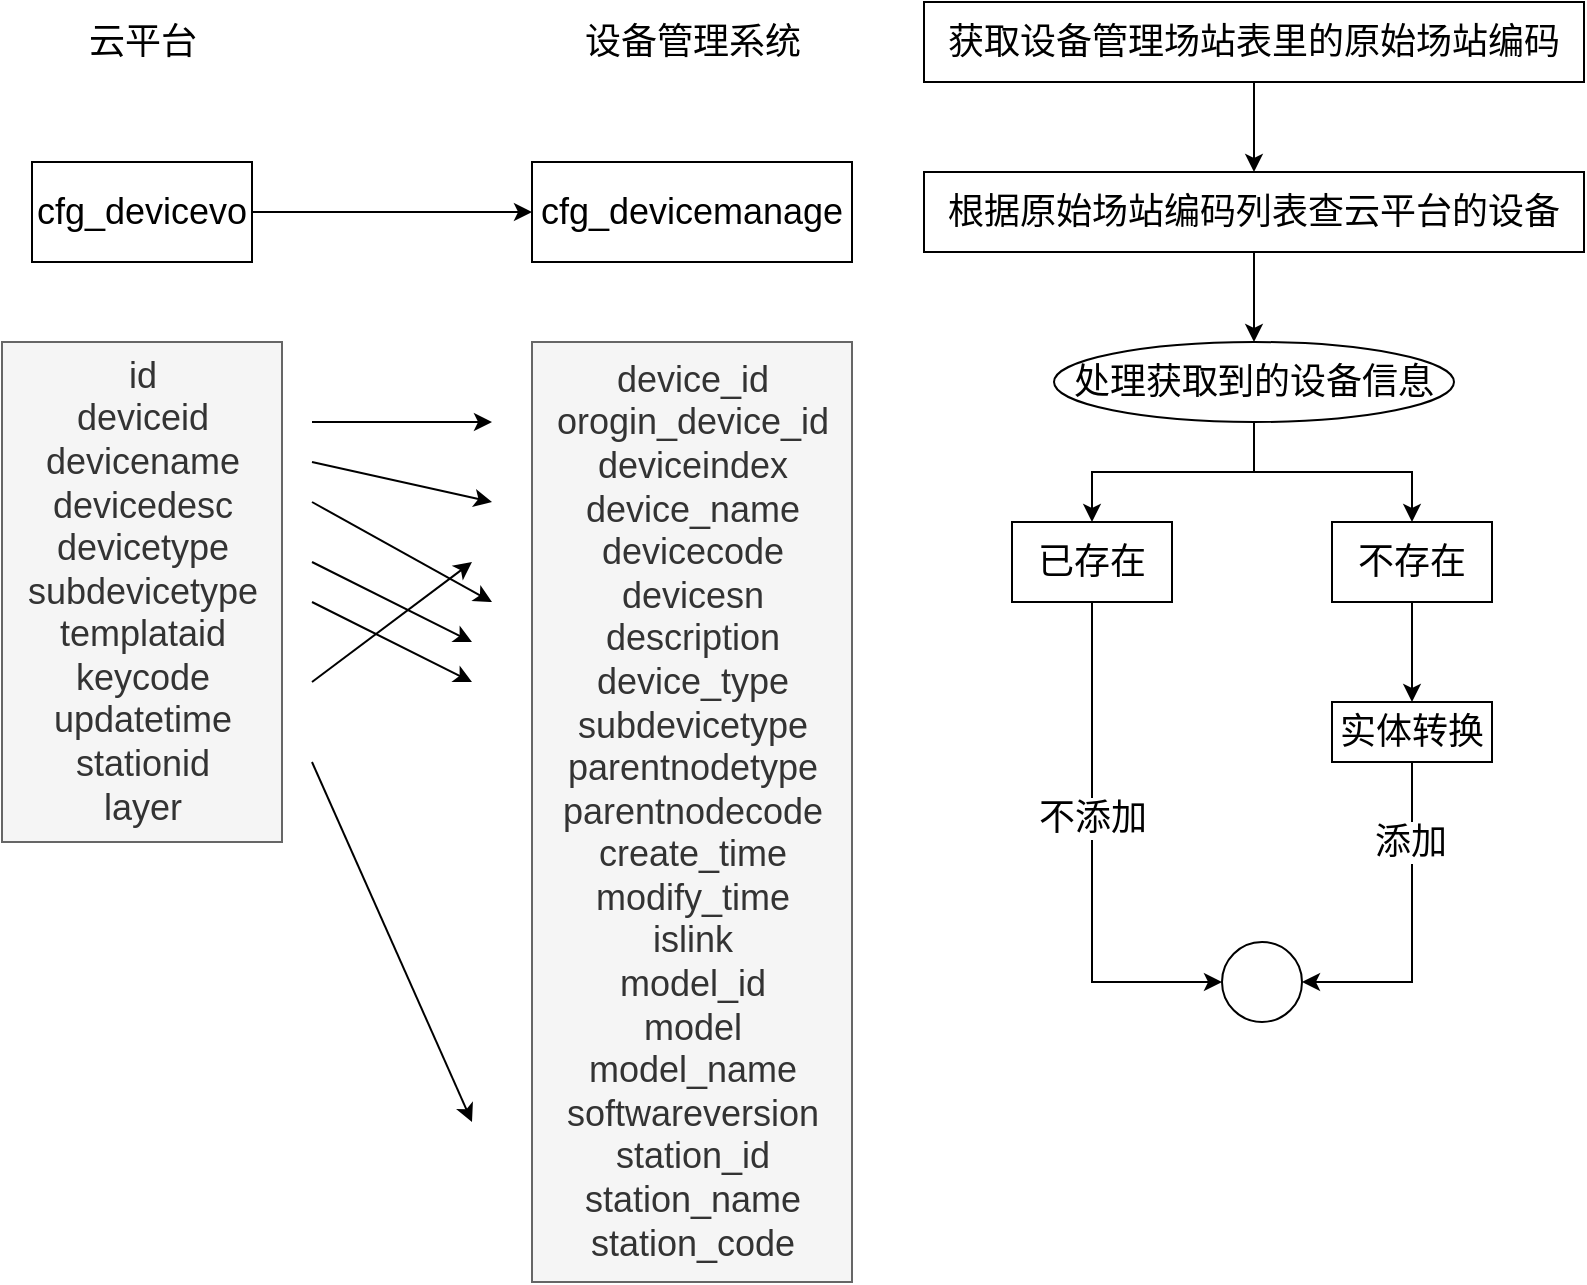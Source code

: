 <mxfile version="20.5.1" type="github">
  <diagram id="RVg4EVnoidol94rYpOU9" name="第 1 页">
    <mxGraphModel dx="1422" dy="762" grid="1" gridSize="10" guides="1" tooltips="1" connect="1" arrows="1" fold="1" page="1" pageScale="1" pageWidth="827" pageHeight="1169" math="0" shadow="0">
      <root>
        <mxCell id="0" />
        <mxCell id="1" parent="0" />
        <mxCell id="31tbs3IESmnnOtS51sWp-5" style="edgeStyle=orthogonalEdgeStyle;rounded=0;orthogonalLoop=1;jettySize=auto;html=1;exitX=1;exitY=0.5;exitDx=0;exitDy=0;entryX=0;entryY=0.5;entryDx=0;entryDy=0;fontSize=18;" parent="1" source="31tbs3IESmnnOtS51sWp-1" target="31tbs3IESmnnOtS51sWp-3" edge="1">
          <mxGeometry relative="1" as="geometry" />
        </mxCell>
        <mxCell id="31tbs3IESmnnOtS51sWp-1" value="&lt;font style=&quot;font-size: 18px;&quot;&gt;cfg_devicevo&lt;/font&gt;" style="rounded=0;whiteSpace=wrap;html=1;" parent="1" vertex="1">
          <mxGeometry x="30" y="90" width="110" height="50" as="geometry" />
        </mxCell>
        <mxCell id="31tbs3IESmnnOtS51sWp-2" value="云平台" style="text;html=1;align=center;verticalAlign=middle;resizable=0;points=[];autosize=1;strokeColor=none;fillColor=none;fontSize=18;" parent="1" vertex="1">
          <mxGeometry x="45" y="10" width="80" height="40" as="geometry" />
        </mxCell>
        <mxCell id="31tbs3IESmnnOtS51sWp-3" value="&lt;font style=&quot;font-size: 18px;&quot;&gt;cfg_devicemanage&lt;/font&gt;" style="rounded=0;whiteSpace=wrap;html=1;" parent="1" vertex="1">
          <mxGeometry x="280" y="90" width="160" height="50" as="geometry" />
        </mxCell>
        <mxCell id="31tbs3IESmnnOtS51sWp-4" value="设备管理系统" style="text;html=1;align=center;verticalAlign=middle;resizable=0;points=[];autosize=1;strokeColor=none;fillColor=none;fontSize=18;" parent="1" vertex="1">
          <mxGeometry x="295" y="10" width="130" height="40" as="geometry" />
        </mxCell>
        <mxCell id="31tbs3IESmnnOtS51sWp-6" value="id&lt;br&gt;deviceid&lt;br&gt;devicename&lt;br&gt;devicedesc&lt;br&gt;devicetype&lt;br&gt;subdevicetype&lt;br&gt;templataid&lt;br&gt;keycode&lt;br&gt;updatetime&lt;br&gt;stationid&lt;br&gt;layer" style="text;html=1;align=center;verticalAlign=middle;resizable=0;points=[];autosize=1;strokeColor=#666666;fillColor=#f5f5f5;fontSize=18;fontColor=#333333;" parent="1" vertex="1">
          <mxGeometry x="15" y="180" width="140" height="250" as="geometry" />
        </mxCell>
        <mxCell id="31tbs3IESmnnOtS51sWp-7" value="device_id&lt;br&gt;orogin_device_id&lt;br&gt;deviceindex&lt;br&gt;device_name&lt;br&gt;devicecode&lt;br&gt;devicesn&lt;br&gt;description&lt;br&gt;device_type&lt;br&gt;subdevicetype&lt;br&gt;parentnodetype&lt;br&gt;parentnodecode&lt;br&gt;create_time&lt;br&gt;modify_time&lt;br&gt;islink&lt;br&gt;model_id&lt;br&gt;model&lt;br&gt;model_name&lt;br&gt;softwareversion&lt;br&gt;station_id&lt;br&gt;station_name&lt;br&gt;station_code" style="text;html=1;align=center;verticalAlign=middle;resizable=0;points=[];autosize=1;strokeColor=#666666;fillColor=#f5f5f5;fontSize=18;fontColor=#333333;" parent="1" vertex="1">
          <mxGeometry x="280" y="180" width="160" height="470" as="geometry" />
        </mxCell>
        <mxCell id="wqn6cUt2WGLQvfKCFbJV-4" value="" style="edgeStyle=orthogonalEdgeStyle;rounded=0;orthogonalLoop=1;jettySize=auto;html=1;" parent="1" source="31tbs3IESmnnOtS51sWp-8" target="cQnDBLXF3Xn1QfssL1Yf-1" edge="1">
          <mxGeometry relative="1" as="geometry" />
        </mxCell>
        <mxCell id="31tbs3IESmnnOtS51sWp-8" value="&lt;font style=&quot;font-size: 18px;&quot;&gt;获取设备管理场站表里的原始场站编码&lt;/font&gt;" style="rounded=0;whiteSpace=wrap;html=1;" parent="1" vertex="1">
          <mxGeometry x="476" y="10" width="330" height="40" as="geometry" />
        </mxCell>
        <mxCell id="wqn6cUt2WGLQvfKCFbJV-10" style="edgeStyle=orthogonalEdgeStyle;rounded=0;orthogonalLoop=1;jettySize=auto;html=1;exitX=0.5;exitY=1;exitDx=0;exitDy=0;entryX=0.5;entryY=0;entryDx=0;entryDy=0;fontSize=18;" parent="1" source="cQnDBLXF3Xn1QfssL1Yf-1" target="wqn6cUt2WGLQvfKCFbJV-1" edge="1">
          <mxGeometry relative="1" as="geometry" />
        </mxCell>
        <mxCell id="cQnDBLXF3Xn1QfssL1Yf-1" value="&lt;font style=&quot;font-size: 18px;&quot;&gt;根据原始场站编码列表查云平台的设备&lt;/font&gt;" style="rounded=0;whiteSpace=wrap;html=1;" parent="1" vertex="1">
          <mxGeometry x="476" y="95" width="330" height="40" as="geometry" />
        </mxCell>
        <mxCell id="wqn6cUt2WGLQvfKCFbJV-11" style="edgeStyle=orthogonalEdgeStyle;rounded=0;orthogonalLoop=1;jettySize=auto;html=1;exitX=0.5;exitY=1;exitDx=0;exitDy=0;entryX=0.5;entryY=0;entryDx=0;entryDy=0;fontSize=18;" parent="1" source="wqn6cUt2WGLQvfKCFbJV-1" target="wqn6cUt2WGLQvfKCFbJV-7" edge="1">
          <mxGeometry relative="1" as="geometry" />
        </mxCell>
        <mxCell id="wqn6cUt2WGLQvfKCFbJV-12" style="edgeStyle=orthogonalEdgeStyle;rounded=0;orthogonalLoop=1;jettySize=auto;html=1;exitX=0.5;exitY=1;exitDx=0;exitDy=0;entryX=0.5;entryY=0;entryDx=0;entryDy=0;fontSize=18;" parent="1" source="wqn6cUt2WGLQvfKCFbJV-1" target="wqn6cUt2WGLQvfKCFbJV-8" edge="1">
          <mxGeometry relative="1" as="geometry" />
        </mxCell>
        <mxCell id="wqn6cUt2WGLQvfKCFbJV-1" value="&lt;font style=&quot;font-size: 18px;&quot;&gt;处理获取到的设备信息&lt;/font&gt;" style="ellipse;whiteSpace=wrap;html=1;fontSize=18;" parent="1" vertex="1">
          <mxGeometry x="541" y="180" width="200" height="40" as="geometry" />
        </mxCell>
        <mxCell id="wqn6cUt2WGLQvfKCFbJV-16" style="edgeStyle=orthogonalEdgeStyle;rounded=0;orthogonalLoop=1;jettySize=auto;html=1;exitX=0.5;exitY=1;exitDx=0;exitDy=0;entryX=0;entryY=0.5;entryDx=0;entryDy=0;fontSize=18;" parent="1" source="wqn6cUt2WGLQvfKCFbJV-7" target="wqn6cUt2WGLQvfKCFbJV-15" edge="1">
          <mxGeometry relative="1" as="geometry" />
        </mxCell>
        <mxCell id="wqn6cUt2WGLQvfKCFbJV-17" value="不添加" style="edgeLabel;html=1;align=center;verticalAlign=middle;resizable=0;points=[];fontSize=18;" parent="wqn6cUt2WGLQvfKCFbJV-16" vertex="1" connectable="0">
          <mxGeometry x="-0.158" relative="1" as="geometry">
            <mxPoint as="offset" />
          </mxGeometry>
        </mxCell>
        <mxCell id="wqn6cUt2WGLQvfKCFbJV-7" value="&lt;span style=&quot;font-size: 18px;&quot;&gt;已存在&lt;/span&gt;" style="rounded=0;whiteSpace=wrap;html=1;" parent="1" vertex="1">
          <mxGeometry x="520" y="270" width="80" height="40" as="geometry" />
        </mxCell>
        <mxCell id="wqn6cUt2WGLQvfKCFbJV-19" style="edgeStyle=orthogonalEdgeStyle;rounded=0;orthogonalLoop=1;jettySize=auto;html=1;exitX=0.5;exitY=1;exitDx=0;exitDy=0;fontSize=18;" parent="1" source="wqn6cUt2WGLQvfKCFbJV-8" target="wqn6cUt2WGLQvfKCFbJV-18" edge="1">
          <mxGeometry relative="1" as="geometry" />
        </mxCell>
        <mxCell id="wqn6cUt2WGLQvfKCFbJV-8" value="&lt;span style=&quot;font-size: 18px;&quot;&gt;不存在&lt;/span&gt;" style="rounded=0;whiteSpace=wrap;html=1;" parent="1" vertex="1">
          <mxGeometry x="680" y="270" width="80" height="40" as="geometry" />
        </mxCell>
        <mxCell id="wqn6cUt2WGLQvfKCFbJV-15" value="" style="ellipse;whiteSpace=wrap;html=1;aspect=fixed;fontSize=18;" parent="1" vertex="1">
          <mxGeometry x="625" y="480" width="40" height="40" as="geometry" />
        </mxCell>
        <mxCell id="wqn6cUt2WGLQvfKCFbJV-20" style="edgeStyle=orthogonalEdgeStyle;rounded=0;orthogonalLoop=1;jettySize=auto;html=1;exitX=0.5;exitY=1;exitDx=0;exitDy=0;entryX=1;entryY=0.5;entryDx=0;entryDy=0;fontSize=18;" parent="1" source="wqn6cUt2WGLQvfKCFbJV-18" target="wqn6cUt2WGLQvfKCFbJV-15" edge="1">
          <mxGeometry relative="1" as="geometry" />
        </mxCell>
        <mxCell id="wqn6cUt2WGLQvfKCFbJV-21" value="添加" style="edgeLabel;html=1;align=center;verticalAlign=middle;resizable=0;points=[];fontSize=18;" parent="wqn6cUt2WGLQvfKCFbJV-20" vertex="1" connectable="0">
          <mxGeometry x="-0.518" y="-1" relative="1" as="geometry">
            <mxPoint as="offset" />
          </mxGeometry>
        </mxCell>
        <mxCell id="wqn6cUt2WGLQvfKCFbJV-18" value="&lt;span style=&quot;font-size: 18px;&quot;&gt;实体转换&lt;/span&gt;" style="rounded=0;whiteSpace=wrap;html=1;" parent="1" vertex="1">
          <mxGeometry x="680" y="360" width="80" height="30" as="geometry" />
        </mxCell>
        <mxCell id="9dGPutmRcU4-CM329MTf-1" value="" style="endArrow=classic;html=1;rounded=0;" edge="1" parent="1">
          <mxGeometry width="50" height="50" relative="1" as="geometry">
            <mxPoint x="170" y="220" as="sourcePoint" />
            <mxPoint x="260" y="220" as="targetPoint" />
          </mxGeometry>
        </mxCell>
        <mxCell id="9dGPutmRcU4-CM329MTf-2" value="" style="endArrow=classic;html=1;rounded=0;" edge="1" parent="1">
          <mxGeometry width="50" height="50" relative="1" as="geometry">
            <mxPoint x="170" y="240" as="sourcePoint" />
            <mxPoint x="260" y="260" as="targetPoint" />
          </mxGeometry>
        </mxCell>
        <mxCell id="9dGPutmRcU4-CM329MTf-3" value="" style="endArrow=classic;html=1;rounded=0;" edge="1" parent="1">
          <mxGeometry width="50" height="50" relative="1" as="geometry">
            <mxPoint x="170" y="260" as="sourcePoint" />
            <mxPoint x="260" y="310" as="targetPoint" />
          </mxGeometry>
        </mxCell>
        <mxCell id="9dGPutmRcU4-CM329MTf-4" value="" style="endArrow=classic;html=1;rounded=0;" edge="1" parent="1">
          <mxGeometry width="50" height="50" relative="1" as="geometry">
            <mxPoint x="170" y="290" as="sourcePoint" />
            <mxPoint x="250" y="330" as="targetPoint" />
          </mxGeometry>
        </mxCell>
        <mxCell id="9dGPutmRcU4-CM329MTf-5" value="" style="endArrow=classic;html=1;rounded=0;" edge="1" parent="1">
          <mxGeometry width="50" height="50" relative="1" as="geometry">
            <mxPoint x="170" y="310" as="sourcePoint" />
            <mxPoint x="250" y="350" as="targetPoint" />
          </mxGeometry>
        </mxCell>
        <mxCell id="9dGPutmRcU4-CM329MTf-6" value="" style="endArrow=classic;html=1;rounded=0;" edge="1" parent="1">
          <mxGeometry width="50" height="50" relative="1" as="geometry">
            <mxPoint x="170" y="350" as="sourcePoint" />
            <mxPoint x="250" y="290" as="targetPoint" />
          </mxGeometry>
        </mxCell>
        <mxCell id="9dGPutmRcU4-CM329MTf-7" value="" style="endArrow=classic;html=1;rounded=0;" edge="1" parent="1">
          <mxGeometry width="50" height="50" relative="1" as="geometry">
            <mxPoint x="170" y="390" as="sourcePoint" />
            <mxPoint x="250" y="570" as="targetPoint" />
          </mxGeometry>
        </mxCell>
      </root>
    </mxGraphModel>
  </diagram>
</mxfile>
